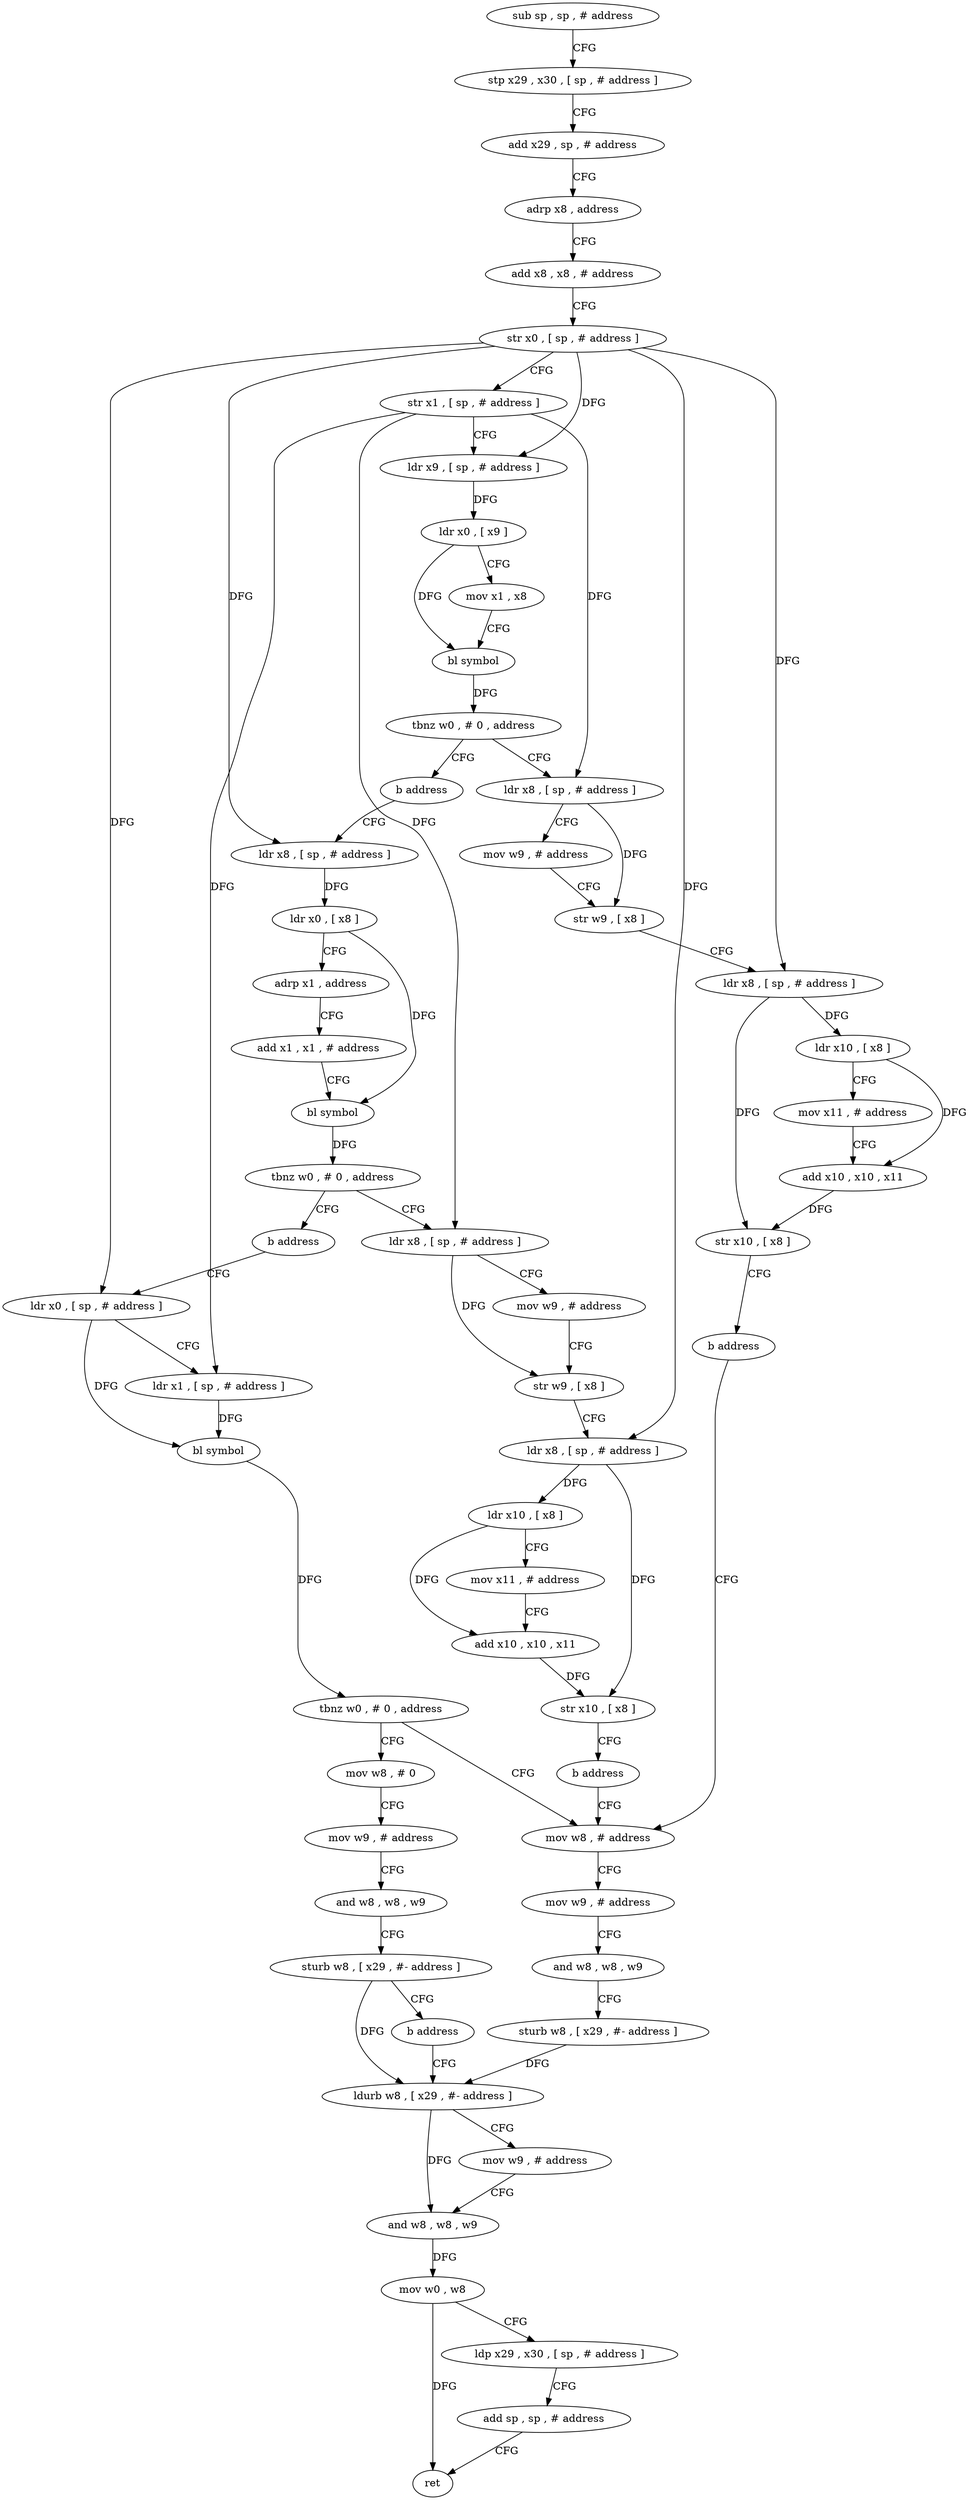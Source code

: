 digraph "func" {
"180172" [label = "sub sp , sp , # address" ]
"180176" [label = "stp x29 , x30 , [ sp , # address ]" ]
"180180" [label = "add x29 , sp , # address" ]
"180184" [label = "adrp x8 , address" ]
"180188" [label = "add x8 , x8 , # address" ]
"180192" [label = "str x0 , [ sp , # address ]" ]
"180196" [label = "str x1 , [ sp , # address ]" ]
"180200" [label = "ldr x9 , [ sp , # address ]" ]
"180204" [label = "ldr x0 , [ x9 ]" ]
"180208" [label = "mov x1 , x8" ]
"180212" [label = "bl symbol" ]
"180216" [label = "tbnz w0 , # 0 , address" ]
"180224" [label = "ldr x8 , [ sp , # address ]" ]
"180220" [label = "b address" ]
"180228" [label = "mov w9 , # address" ]
"180232" [label = "str w9 , [ x8 ]" ]
"180236" [label = "ldr x8 , [ sp , # address ]" ]
"180240" [label = "ldr x10 , [ x8 ]" ]
"180244" [label = "mov x11 , # address" ]
"180248" [label = "add x10 , x10 , x11" ]
"180252" [label = "str x10 , [ x8 ]" ]
"180256" [label = "b address" ]
"180360" [label = "mov w8 , # address" ]
"180260" [label = "ldr x8 , [ sp , # address ]" ]
"180364" [label = "mov w9 , # address" ]
"180368" [label = "and w8 , w8 , w9" ]
"180372" [label = "sturb w8 , [ x29 , #- address ]" ]
"180376" [label = "ldurb w8 , [ x29 , #- address ]" ]
"180264" [label = "ldr x0 , [ x8 ]" ]
"180268" [label = "adrp x1 , address" ]
"180272" [label = "add x1 , x1 , # address" ]
"180276" [label = "bl symbol" ]
"180280" [label = "tbnz w0 , # 0 , address" ]
"180288" [label = "ldr x8 , [ sp , # address ]" ]
"180284" [label = "b address" ]
"180292" [label = "mov w9 , # address" ]
"180296" [label = "str w9 , [ x8 ]" ]
"180300" [label = "ldr x8 , [ sp , # address ]" ]
"180304" [label = "ldr x10 , [ x8 ]" ]
"180308" [label = "mov x11 , # address" ]
"180312" [label = "add x10 , x10 , x11" ]
"180316" [label = "str x10 , [ x8 ]" ]
"180320" [label = "b address" ]
"180324" [label = "ldr x0 , [ sp , # address ]" ]
"180328" [label = "ldr x1 , [ sp , # address ]" ]
"180332" [label = "bl symbol" ]
"180336" [label = "tbnz w0 , # 0 , address" ]
"180340" [label = "mov w8 , # 0" ]
"180344" [label = "mov w9 , # address" ]
"180348" [label = "and w8 , w8 , w9" ]
"180352" [label = "sturb w8 , [ x29 , #- address ]" ]
"180356" [label = "b address" ]
"180380" [label = "mov w9 , # address" ]
"180384" [label = "and w8 , w8 , w9" ]
"180388" [label = "mov w0 , w8" ]
"180392" [label = "ldp x29 , x30 , [ sp , # address ]" ]
"180396" [label = "add sp , sp , # address" ]
"180400" [label = "ret" ]
"180172" -> "180176" [ label = "CFG" ]
"180176" -> "180180" [ label = "CFG" ]
"180180" -> "180184" [ label = "CFG" ]
"180184" -> "180188" [ label = "CFG" ]
"180188" -> "180192" [ label = "CFG" ]
"180192" -> "180196" [ label = "CFG" ]
"180192" -> "180200" [ label = "DFG" ]
"180192" -> "180236" [ label = "DFG" ]
"180192" -> "180260" [ label = "DFG" ]
"180192" -> "180300" [ label = "DFG" ]
"180192" -> "180324" [ label = "DFG" ]
"180196" -> "180200" [ label = "CFG" ]
"180196" -> "180224" [ label = "DFG" ]
"180196" -> "180288" [ label = "DFG" ]
"180196" -> "180328" [ label = "DFG" ]
"180200" -> "180204" [ label = "DFG" ]
"180204" -> "180208" [ label = "CFG" ]
"180204" -> "180212" [ label = "DFG" ]
"180208" -> "180212" [ label = "CFG" ]
"180212" -> "180216" [ label = "DFG" ]
"180216" -> "180224" [ label = "CFG" ]
"180216" -> "180220" [ label = "CFG" ]
"180224" -> "180228" [ label = "CFG" ]
"180224" -> "180232" [ label = "DFG" ]
"180220" -> "180260" [ label = "CFG" ]
"180228" -> "180232" [ label = "CFG" ]
"180232" -> "180236" [ label = "CFG" ]
"180236" -> "180240" [ label = "DFG" ]
"180236" -> "180252" [ label = "DFG" ]
"180240" -> "180244" [ label = "CFG" ]
"180240" -> "180248" [ label = "DFG" ]
"180244" -> "180248" [ label = "CFG" ]
"180248" -> "180252" [ label = "DFG" ]
"180252" -> "180256" [ label = "CFG" ]
"180256" -> "180360" [ label = "CFG" ]
"180360" -> "180364" [ label = "CFG" ]
"180260" -> "180264" [ label = "DFG" ]
"180364" -> "180368" [ label = "CFG" ]
"180368" -> "180372" [ label = "CFG" ]
"180372" -> "180376" [ label = "DFG" ]
"180376" -> "180380" [ label = "CFG" ]
"180376" -> "180384" [ label = "DFG" ]
"180264" -> "180268" [ label = "CFG" ]
"180264" -> "180276" [ label = "DFG" ]
"180268" -> "180272" [ label = "CFG" ]
"180272" -> "180276" [ label = "CFG" ]
"180276" -> "180280" [ label = "DFG" ]
"180280" -> "180288" [ label = "CFG" ]
"180280" -> "180284" [ label = "CFG" ]
"180288" -> "180292" [ label = "CFG" ]
"180288" -> "180296" [ label = "DFG" ]
"180284" -> "180324" [ label = "CFG" ]
"180292" -> "180296" [ label = "CFG" ]
"180296" -> "180300" [ label = "CFG" ]
"180300" -> "180304" [ label = "DFG" ]
"180300" -> "180316" [ label = "DFG" ]
"180304" -> "180308" [ label = "CFG" ]
"180304" -> "180312" [ label = "DFG" ]
"180308" -> "180312" [ label = "CFG" ]
"180312" -> "180316" [ label = "DFG" ]
"180316" -> "180320" [ label = "CFG" ]
"180320" -> "180360" [ label = "CFG" ]
"180324" -> "180328" [ label = "CFG" ]
"180324" -> "180332" [ label = "DFG" ]
"180328" -> "180332" [ label = "DFG" ]
"180332" -> "180336" [ label = "DFG" ]
"180336" -> "180360" [ label = "CFG" ]
"180336" -> "180340" [ label = "CFG" ]
"180340" -> "180344" [ label = "CFG" ]
"180344" -> "180348" [ label = "CFG" ]
"180348" -> "180352" [ label = "CFG" ]
"180352" -> "180356" [ label = "CFG" ]
"180352" -> "180376" [ label = "DFG" ]
"180356" -> "180376" [ label = "CFG" ]
"180380" -> "180384" [ label = "CFG" ]
"180384" -> "180388" [ label = "DFG" ]
"180388" -> "180392" [ label = "CFG" ]
"180388" -> "180400" [ label = "DFG" ]
"180392" -> "180396" [ label = "CFG" ]
"180396" -> "180400" [ label = "CFG" ]
}
